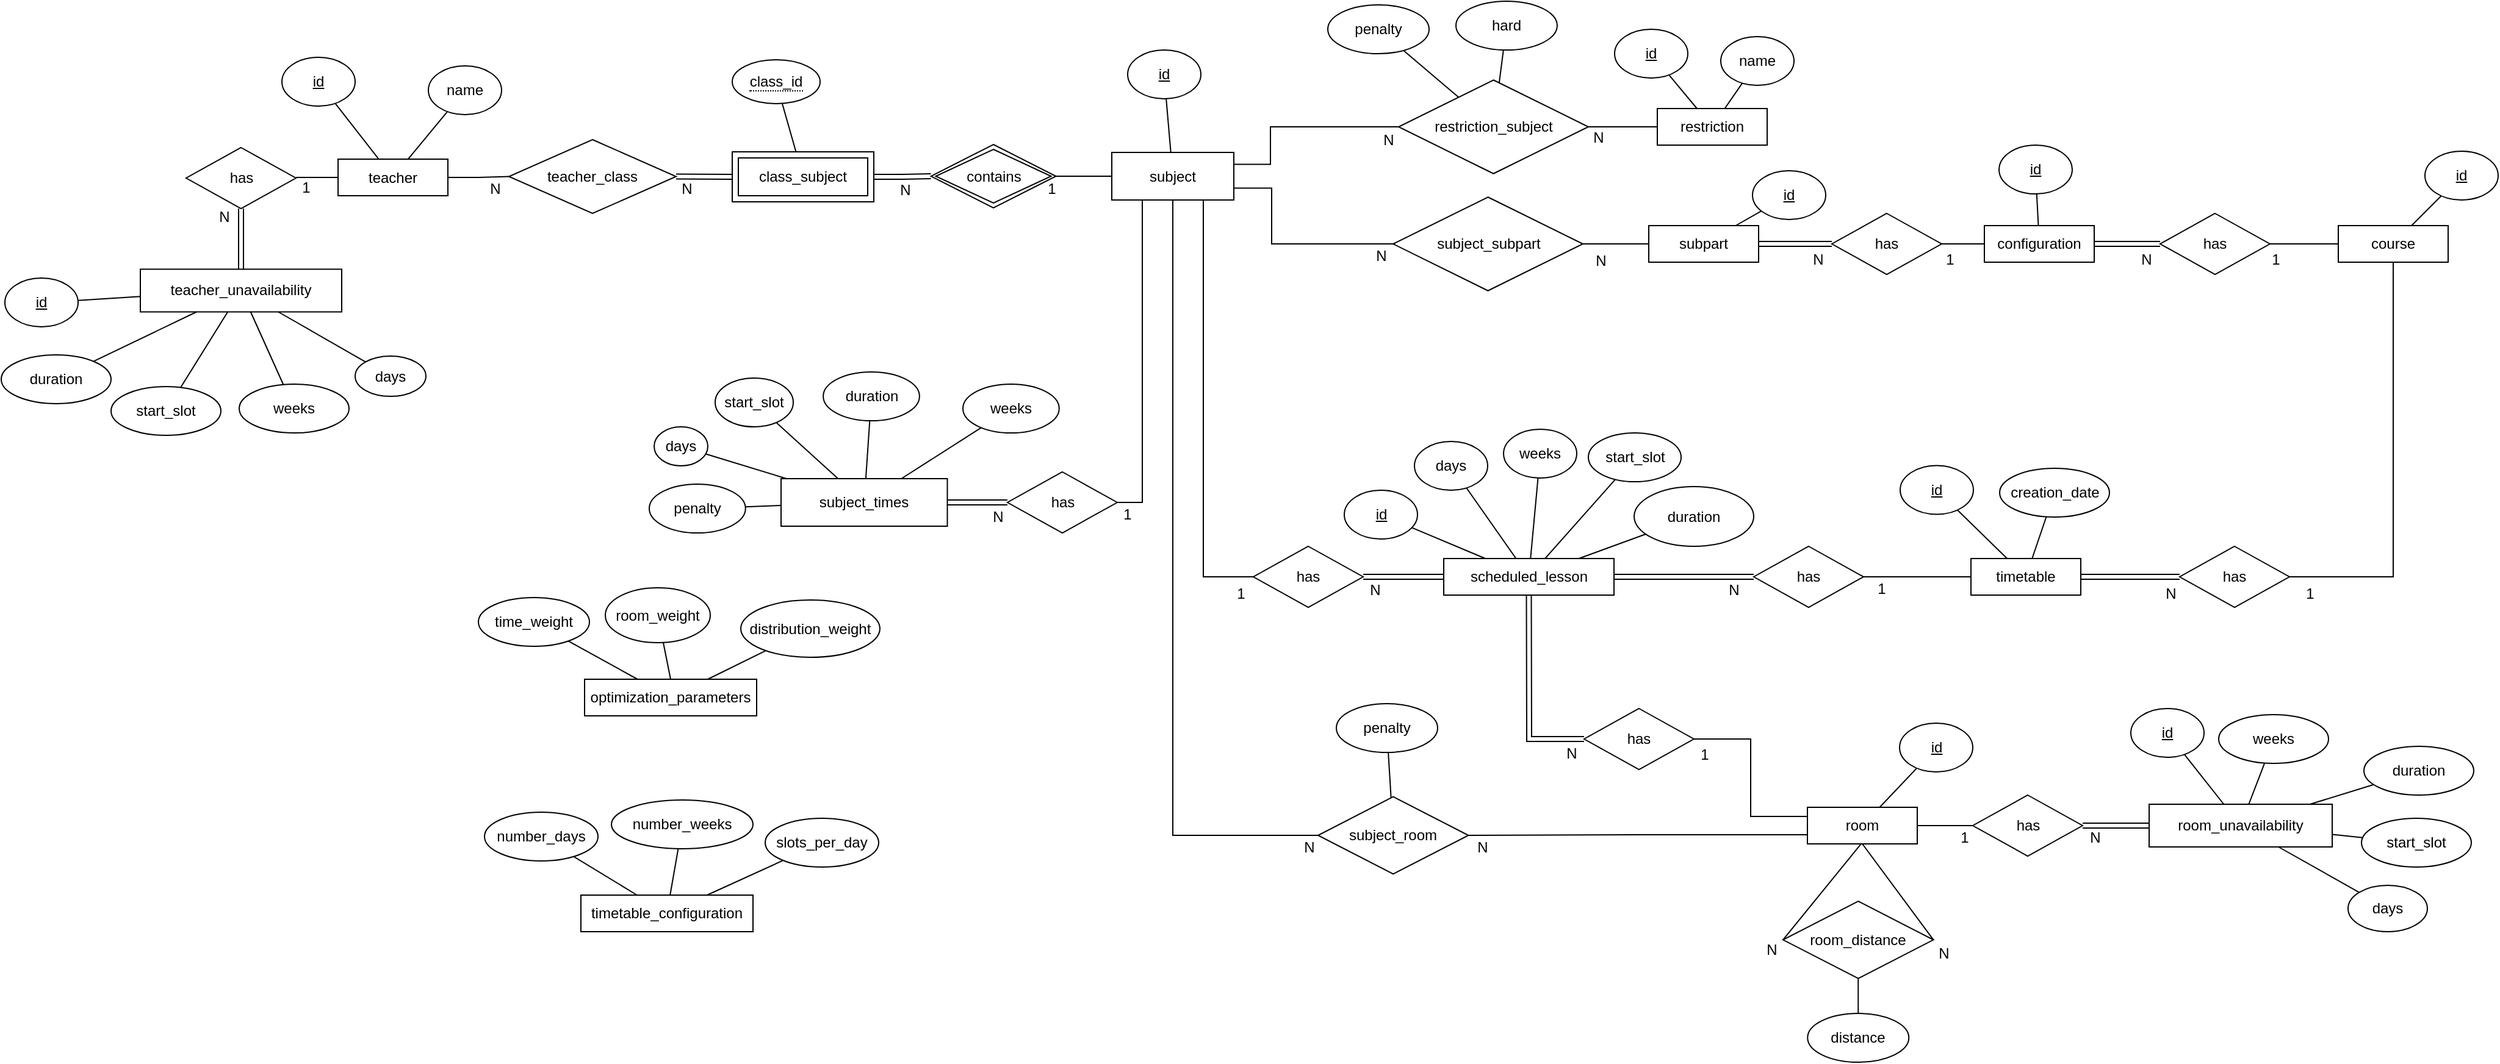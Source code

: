 <mxfile version="26.0.16">
  <diagram name="Page-1" id="pkXf-up6cnqvc38uH5pA">
    <mxGraphModel dx="1707" dy="532" grid="0" gridSize="10" guides="1" tooltips="1" connect="1" arrows="1" fold="1" page="1" pageScale="1" pageWidth="827" pageHeight="1169" math="0" shadow="0">
      <root>
        <mxCell id="0" />
        <mxCell id="1" parent="0" />
        <mxCell id="RfgUkLckM-XOD2t2Phgp-1" value="teacher" style="rounded=0;whiteSpace=wrap;html=1;" parent="1" vertex="1">
          <mxGeometry x="-514" y="141.5" width="90" height="30" as="geometry" />
        </mxCell>
        <mxCell id="RfgUkLckM-XOD2t2Phgp-3" value="timetable" style="rounded=0;whiteSpace=wrap;html=1;" parent="1" vertex="1">
          <mxGeometry x="824" y="469" width="90" height="30" as="geometry" />
        </mxCell>
        <mxCell id="RfgUkLckM-XOD2t2Phgp-4" value="name" style="ellipse;whiteSpace=wrap;html=1;" parent="1" vertex="1">
          <mxGeometry x="-440" y="65" width="60" height="40" as="geometry" />
        </mxCell>
        <mxCell id="RfgUkLckM-XOD2t2Phgp-5" value="&lt;u&gt;id&lt;/u&gt;" style="ellipse;whiteSpace=wrap;html=1;" parent="1" vertex="1">
          <mxGeometry x="-560" y="58" width="60" height="40" as="geometry" />
        </mxCell>
        <mxCell id="RfgUkLckM-XOD2t2Phgp-8" value="" style="endArrow=none;html=1;rounded=0;" parent="1" source="RfgUkLckM-XOD2t2Phgp-5" target="RfgUkLckM-XOD2t2Phgp-1" edge="1">
          <mxGeometry width="50" height="50" relative="1" as="geometry">
            <mxPoint x="-543" y="158" as="sourcePoint" />
            <mxPoint x="-493" y="158" as="targetPoint" />
          </mxGeometry>
        </mxCell>
        <mxCell id="RfgUkLckM-XOD2t2Phgp-9" value="" style="endArrow=none;html=1;rounded=0;" parent="1" source="RfgUkLckM-XOD2t2Phgp-4" target="RfgUkLckM-XOD2t2Phgp-1" edge="1">
          <mxGeometry width="50" height="50" relative="1" as="geometry">
            <mxPoint x="-424.118" y="100.647" as="sourcePoint" />
            <mxPoint x="-459" y="143" as="targetPoint" />
          </mxGeometry>
        </mxCell>
        <mxCell id="RfgUkLckM-XOD2t2Phgp-14" value="&lt;u&gt;id&lt;/u&gt;" style="ellipse;whiteSpace=wrap;html=1;" parent="1" vertex="1">
          <mxGeometry x="766" y="392.75" width="60" height="40" as="geometry" />
        </mxCell>
        <mxCell id="RfgUkLckM-XOD2t2Phgp-19" value="" style="endArrow=none;html=1;rounded=0;" parent="1" source="RfgUkLckM-XOD2t2Phgp-14" target="RfgUkLckM-XOD2t2Phgp-3" edge="1">
          <mxGeometry width="50" height="50" relative="1" as="geometry">
            <mxPoint x="264" y="834" as="sourcePoint" />
            <mxPoint x="266" y="864" as="targetPoint" />
          </mxGeometry>
        </mxCell>
        <mxCell id="bcXNtD89giMIb3jXFdts-1" value="course" style="rounded=0;whiteSpace=wrap;html=1;" parent="1" vertex="1">
          <mxGeometry x="1125" y="196" width="90" height="30" as="geometry" />
        </mxCell>
        <mxCell id="bcXNtD89giMIb3jXFdts-14" value="&lt;u&gt;id&lt;/u&gt;" style="ellipse;whiteSpace=wrap;html=1;" parent="1" vertex="1">
          <mxGeometry x="1196" y="135" width="60" height="40" as="geometry" />
        </mxCell>
        <mxCell id="bcXNtD89giMIb3jXFdts-15" value="" style="endArrow=none;html=1;rounded=0;" parent="1" source="bcXNtD89giMIb3jXFdts-14" target="bcXNtD89giMIb3jXFdts-1" edge="1">
          <mxGeometry width="50" height="50" relative="1" as="geometry">
            <mxPoint x="471" y="284" as="sourcePoint" />
            <mxPoint x="436" y="340" as="targetPoint" />
          </mxGeometry>
        </mxCell>
        <mxCell id="jiQwkbqRdQQgW2EyC9Wi-4" style="edgeStyle=orthogonalEdgeStyle;rounded=0;orthogonalLoop=1;jettySize=auto;html=1;entryX=0;entryY=0.5;entryDx=0;entryDy=0;endArrow=none;startFill=0;exitX=1;exitY=0.5;exitDx=0;exitDy=0;" parent="1" source="loU6qst1gXyBOw2LhkFR-8" target="bcXNtD89giMIb3jXFdts-1" edge="1">
          <mxGeometry relative="1" as="geometry">
            <mxPoint x="690" y="211" as="sourcePoint" />
          </mxGeometry>
        </mxCell>
        <mxCell id="jiQwkbqRdQQgW2EyC9Wi-6" style="edgeStyle=orthogonalEdgeStyle;rounded=0;orthogonalLoop=1;jettySize=auto;html=1;endArrow=none;startFill=0;exitX=0;exitY=0.5;exitDx=0;exitDy=0;entryX=1;entryY=0.5;entryDx=0;entryDy=0;" parent="1" source="jiQwkbqRdQQgW2EyC9Wi-5" target="34NMFO7QnpSHcD-VDxKC-7" edge="1">
          <mxGeometry relative="1" as="geometry">
            <mxPoint x="274" y="330" as="sourcePoint" />
            <mxPoint x="91" y="211" as="targetPoint" />
          </mxGeometry>
        </mxCell>
        <mxCell id="jiQwkbqRdQQgW2EyC9Wi-5" value="subject" style="rounded=0;whiteSpace=wrap;html=1;" parent="1" vertex="1">
          <mxGeometry x="120" y="136" width="100" height="39" as="geometry" />
        </mxCell>
        <mxCell id="jiQwkbqRdQQgW2EyC9Wi-8" value="&lt;u&gt;id&lt;/u&gt;" style="ellipse;whiteSpace=wrap;html=1;" parent="1" vertex="1">
          <mxGeometry x="133" y="52" width="60" height="40" as="geometry" />
        </mxCell>
        <mxCell id="jiQwkbqRdQQgW2EyC9Wi-10" value="" style="endArrow=none;html=1;rounded=0;" parent="1" source="jiQwkbqRdQQgW2EyC9Wi-8" target="jiQwkbqRdQQgW2EyC9Wi-5" edge="1">
          <mxGeometry width="50" height="50" relative="1" as="geometry">
            <mxPoint x="93" y="118" as="sourcePoint" />
            <mxPoint x="143" y="145" as="targetPoint" />
          </mxGeometry>
        </mxCell>
        <mxCell id="jiQwkbqRdQQgW2EyC9Wi-11" value="N" style="text;html=1;align=center;verticalAlign=middle;whiteSpace=wrap;rounded=0;" parent="1" vertex="1">
          <mxGeometry x="320.5" y="206" width="40" height="30" as="geometry" />
        </mxCell>
        <mxCell id="jiQwkbqRdQQgW2EyC9Wi-12" value="N" style="text;html=1;align=center;verticalAlign=middle;whiteSpace=wrap;rounded=0;" parent="1" vertex="1">
          <mxGeometry x="-64" y="152" width="30" height="30" as="geometry" />
        </mxCell>
        <mxCell id="jiQwkbqRdQQgW2EyC9Wi-13" value="1" style="text;html=1;align=center;verticalAlign=middle;whiteSpace=wrap;rounded=0;" parent="1" vertex="1">
          <mxGeometry x="56" y="151" width="30" height="30" as="geometry" />
        </mxCell>
        <mxCell id="CwpDE3YvrMXc87gRrV8c-2" value="restriction" style="rounded=0;whiteSpace=wrap;html=1;" parent="1" vertex="1">
          <mxGeometry x="567" y="100" width="90" height="30" as="geometry" />
        </mxCell>
        <mxCell id="CwpDE3YvrMXc87gRrV8c-5" value="" style="endArrow=none;html=1;rounded=0;exitX=0;exitY=0.5;exitDx=0;exitDy=0;entryX=1;entryY=0.25;entryDx=0;entryDy=0;edgeStyle=orthogonalEdgeStyle;" parent="1" source="S6V5yhRo8JijAU2IWsGi-1" target="jiQwkbqRdQQgW2EyC9Wi-5" edge="1">
          <mxGeometry width="50" height="50" relative="1" as="geometry">
            <mxPoint x="365.5" y="115" as="sourcePoint" />
            <mxPoint x="440" y="440" as="targetPoint" />
            <Array as="points">
              <mxPoint x="250" y="115" />
              <mxPoint x="250" y="146" />
            </Array>
          </mxGeometry>
        </mxCell>
        <mxCell id="CwpDE3YvrMXc87gRrV8c-6" value="" style="endArrow=none;html=1;rounded=0;entryX=0;entryY=0.5;entryDx=0;entryDy=0;edgeStyle=orthogonalEdgeStyle;exitX=1;exitY=0.5;exitDx=0;exitDy=0;" parent="1" source="S6V5yhRo8JijAU2IWsGi-1" target="CwpDE3YvrMXc87gRrV8c-2" edge="1">
          <mxGeometry width="50" height="50" relative="1" as="geometry">
            <mxPoint x="495.5" y="115" as="sourcePoint" />
            <mxPoint x="260" y="100" as="targetPoint" />
          </mxGeometry>
        </mxCell>
        <mxCell id="CwpDE3YvrMXc87gRrV8c-9" value="&lt;u&gt;id&lt;/u&gt;" style="ellipse;whiteSpace=wrap;html=1;" parent="1" vertex="1">
          <mxGeometry x="532" y="35" width="60" height="40" as="geometry" />
        </mxCell>
        <mxCell id="CwpDE3YvrMXc87gRrV8c-10" value="" style="endArrow=none;html=1;rounded=0;" parent="1" source="CwpDE3YvrMXc87gRrV8c-9" target="CwpDE3YvrMXc87gRrV8c-2" edge="1">
          <mxGeometry width="50" height="50" relative="1" as="geometry">
            <mxPoint x="299" y="51" as="sourcePoint" />
            <mxPoint x="349" y="1" as="targetPoint" />
          </mxGeometry>
        </mxCell>
        <mxCell id="CwpDE3YvrMXc87gRrV8c-11" value="name" style="ellipse;whiteSpace=wrap;html=1;" parent="1" vertex="1">
          <mxGeometry x="619" y="41" width="60" height="40" as="geometry" />
        </mxCell>
        <mxCell id="CwpDE3YvrMXc87gRrV8c-12" value="" style="endArrow=none;html=1;rounded=0;" parent="1" source="CwpDE3YvrMXc87gRrV8c-11" target="CwpDE3YvrMXc87gRrV8c-2" edge="1">
          <mxGeometry width="50" height="50" relative="1" as="geometry">
            <mxPoint x="-17" y="-57" as="sourcePoint" />
            <mxPoint x="65" y="-14" as="targetPoint" />
          </mxGeometry>
        </mxCell>
        <mxCell id="xcnXYv3SaFBbOcyUdqIz-3" value="N" style="text;html=1;align=center;verticalAlign=middle;whiteSpace=wrap;rounded=0;" parent="1" vertex="1">
          <mxGeometry x="331.5" y="110.5" width="30" height="30" as="geometry" />
        </mxCell>
        <mxCell id="xcnXYv3SaFBbOcyUdqIz-4" value="N" style="text;html=1;align=center;verticalAlign=middle;whiteSpace=wrap;rounded=0;" parent="1" vertex="1">
          <mxGeometry x="504" y="109" width="30" height="30" as="geometry" />
        </mxCell>
        <mxCell id="xcnXYv3SaFBbOcyUdqIz-6" value="room" style="rounded=0;whiteSpace=wrap;html=1;" parent="1" vertex="1">
          <mxGeometry x="690" y="673" width="90" height="30" as="geometry" />
        </mxCell>
        <mxCell id="xcnXYv3SaFBbOcyUdqIz-7" value="&lt;u&gt;id&lt;/u&gt;" style="ellipse;whiteSpace=wrap;html=1;" parent="1" vertex="1">
          <mxGeometry x="765.5" y="604" width="60" height="40" as="geometry" />
        </mxCell>
        <mxCell id="xcnXYv3SaFBbOcyUdqIz-8" value="" style="endArrow=none;html=1;rounded=0;" parent="1" source="xcnXYv3SaFBbOcyUdqIz-7" target="xcnXYv3SaFBbOcyUdqIz-6" edge="1">
          <mxGeometry width="50" height="50" relative="1" as="geometry">
            <mxPoint x="590" y="693" as="sourcePoint" />
            <mxPoint x="650" y="721" as="targetPoint" />
          </mxGeometry>
        </mxCell>
        <mxCell id="xcnXYv3SaFBbOcyUdqIz-10" value="" style="endArrow=none;html=1;rounded=0;exitX=0.5;exitY=1;exitDx=0;exitDy=0;entryX=0;entryY=0.5;entryDx=0;entryDy=0;" parent="1" target="S6V5yhRo8JijAU2IWsGi-6" edge="1">
          <mxGeometry width="50" height="50" relative="1" as="geometry">
            <mxPoint x="734" y="703" as="sourcePoint" />
            <mxPoint x="662" y="797" as="targetPoint" />
          </mxGeometry>
        </mxCell>
        <mxCell id="xcnXYv3SaFBbOcyUdqIz-14" value="room_unavailability " style="rounded=0;whiteSpace=wrap;html=1;" parent="1" vertex="1">
          <mxGeometry x="970" y="670.5" width="150" height="35" as="geometry" />
        </mxCell>
        <mxCell id="xcnXYv3SaFBbOcyUdqIz-16" value="" style="endArrow=none;html=1;rounded=0;entryX=1;entryY=0.5;entryDx=0;entryDy=0;edgeStyle=orthogonalEdgeStyle;exitX=0;exitY=0.5;exitDx=0;exitDy=0;" parent="1" source="xcnXYv3SaFBbOcyUdqIz-45" target="xcnXYv3SaFBbOcyUdqIz-6" edge="1">
          <mxGeometry width="50" height="50" relative="1" as="geometry">
            <mxPoint x="500" y="693" as="sourcePoint" />
            <mxPoint x="300" y="663.5" as="targetPoint" />
          </mxGeometry>
        </mxCell>
        <mxCell id="xcnXYv3SaFBbOcyUdqIz-18" value="N" style="text;html=1;align=center;verticalAlign=middle;whiteSpace=wrap;rounded=0;" parent="1" vertex="1">
          <mxGeometry x="910.5" y="683" width="30" height="30" as="geometry" />
        </mxCell>
        <mxCell id="xcnXYv3SaFBbOcyUdqIz-19" value="1" style="text;html=1;align=center;verticalAlign=middle;whiteSpace=wrap;rounded=0;" parent="1" vertex="1">
          <mxGeometry x="804" y="683" width="30" height="30" as="geometry" />
        </mxCell>
        <mxCell id="xcnXYv3SaFBbOcyUdqIz-20" value="start_slot" style="ellipse;whiteSpace=wrap;html=1;" parent="1" vertex="1">
          <mxGeometry x="1144" y="682" width="90" height="40" as="geometry" />
        </mxCell>
        <mxCell id="xcnXYv3SaFBbOcyUdqIz-21" value="duration" style="ellipse;whiteSpace=wrap;html=1;" parent="1" vertex="1">
          <mxGeometry x="1146" y="623" width="90" height="40" as="geometry" />
        </mxCell>
        <mxCell id="xcnXYv3SaFBbOcyUdqIz-22" value="weeks" style="ellipse;whiteSpace=wrap;html=1;" parent="1" vertex="1">
          <mxGeometry x="1027" y="597" width="90" height="40" as="geometry" />
        </mxCell>
        <mxCell id="xcnXYv3SaFBbOcyUdqIz-23" value="" style="endArrow=none;html=1;rounded=0;" parent="1" source="xcnXYv3SaFBbOcyUdqIz-22" target="xcnXYv3SaFBbOcyUdqIz-14" edge="1">
          <mxGeometry width="50" height="50" relative="1" as="geometry">
            <mxPoint x="910" y="483" as="sourcePoint" />
            <mxPoint x="887" y="514" as="targetPoint" />
          </mxGeometry>
        </mxCell>
        <mxCell id="xcnXYv3SaFBbOcyUdqIz-24" value="" style="endArrow=none;html=1;rounded=0;" parent="1" source="xcnXYv3SaFBbOcyUdqIz-21" target="xcnXYv3SaFBbOcyUdqIz-14" edge="1">
          <mxGeometry width="50" height="50" relative="1" as="geometry">
            <mxPoint x="1050" y="583" as="sourcePoint" />
            <mxPoint x="1052" y="678" as="targetPoint" />
          </mxGeometry>
        </mxCell>
        <mxCell id="xcnXYv3SaFBbOcyUdqIz-25" value="" style="endArrow=none;html=1;rounded=0;" parent="1" source="xcnXYv3SaFBbOcyUdqIz-20" target="xcnXYv3SaFBbOcyUdqIz-14" edge="1">
          <mxGeometry width="50" height="50" relative="1" as="geometry">
            <mxPoint x="1004" y="632" as="sourcePoint" />
            <mxPoint x="907" y="703" as="targetPoint" />
          </mxGeometry>
        </mxCell>
        <mxCell id="xcnXYv3SaFBbOcyUdqIz-26" value="N" style="text;html=1;align=center;verticalAlign=middle;whiteSpace=wrap;rounded=0;" parent="1" vertex="1">
          <mxGeometry x="646" y="775" width="30" height="30" as="geometry" />
        </mxCell>
        <mxCell id="xcnXYv3SaFBbOcyUdqIz-27" value="N" style="text;html=1;align=center;verticalAlign=middle;whiteSpace=wrap;rounded=0;" parent="1" vertex="1">
          <mxGeometry x="787" y="778" width="30" height="30" as="geometry" />
        </mxCell>
        <mxCell id="xcnXYv3SaFBbOcyUdqIz-33" style="edgeStyle=orthogonalEdgeStyle;rounded=0;orthogonalLoop=1;jettySize=auto;html=1;endArrow=none;startFill=0;exitX=1;exitY=0.75;exitDx=0;exitDy=0;entryX=0;entryY=0.5;entryDx=0;entryDy=0;" parent="1" source="jiQwkbqRdQQgW2EyC9Wi-5" target="34NMFO7QnpSHcD-VDxKC-1" edge="1">
          <mxGeometry relative="1" as="geometry">
            <mxPoint x="220" y="231" as="sourcePoint" />
            <mxPoint x="334" y="186" as="targetPoint" />
            <Array as="points">
              <mxPoint x="251" y="165" />
              <mxPoint x="251" y="211" />
            </Array>
          </mxGeometry>
        </mxCell>
        <mxCell id="xcnXYv3SaFBbOcyUdqIz-34" value="N" style="text;html=1;align=center;verticalAlign=middle;whiteSpace=wrap;rounded=0;" parent="1" vertex="1">
          <mxGeometry x="501" y="210" width="40" height="30" as="geometry" />
        </mxCell>
        <mxCell id="xcnXYv3SaFBbOcyUdqIz-41" value="creation_date" style="ellipse;whiteSpace=wrap;html=1;" parent="1" vertex="1">
          <mxGeometry x="847.5" y="395" width="90" height="40" as="geometry" />
        </mxCell>
        <mxCell id="xcnXYv3SaFBbOcyUdqIz-42" value="" style="endArrow=none;html=1;rounded=0;" parent="1" source="RfgUkLckM-XOD2t2Phgp-3" target="xcnXYv3SaFBbOcyUdqIz-41" edge="1">
          <mxGeometry width="50" height="50" relative="1" as="geometry">
            <mxPoint x="244" y="884" as="sourcePoint" />
            <mxPoint x="177" y="927" as="targetPoint" />
          </mxGeometry>
        </mxCell>
        <mxCell id="xcnXYv3SaFBbOcyUdqIz-43" value="&lt;u&gt;id&lt;/u&gt;" style="ellipse;whiteSpace=wrap;html=1;" parent="1" vertex="1">
          <mxGeometry x="955" y="592" width="60" height="40" as="geometry" />
        </mxCell>
        <mxCell id="xcnXYv3SaFBbOcyUdqIz-44" value="" style="endArrow=none;html=1;rounded=0;" parent="1" source="xcnXYv3SaFBbOcyUdqIz-43" target="xcnXYv3SaFBbOcyUdqIz-14" edge="1">
          <mxGeometry width="50" height="50" relative="1" as="geometry">
            <mxPoint x="1376" y="543" as="sourcePoint" />
            <mxPoint x="1373" y="573" as="targetPoint" />
          </mxGeometry>
        </mxCell>
        <mxCell id="xcnXYv3SaFBbOcyUdqIz-45" value="has" style="shape=rhombus;perimeter=rhombusPerimeter;whiteSpace=wrap;html=1;align=center;" parent="1" vertex="1">
          <mxGeometry x="825.5" y="663" width="90" height="50" as="geometry" />
        </mxCell>
        <mxCell id="xcnXYv3SaFBbOcyUdqIz-49" value="scheduled_lesson" style="rounded=0;whiteSpace=wrap;html=1;" parent="1" vertex="1">
          <mxGeometry x="392" y="469" width="139.5" height="30" as="geometry" />
        </mxCell>
        <mxCell id="xcnXYv3SaFBbOcyUdqIz-50" value="has" style="shape=rhombus;perimeter=rhombusPerimeter;whiteSpace=wrap;html=1;align=center;" parent="1" vertex="1">
          <mxGeometry x="646" y="459" width="90" height="50" as="geometry" />
        </mxCell>
        <mxCell id="xcnXYv3SaFBbOcyUdqIz-53" value="N" style="text;html=1;align=center;verticalAlign=middle;whiteSpace=wrap;rounded=0;" parent="1" vertex="1">
          <mxGeometry x="615" y="480" width="30" height="30" as="geometry" />
        </mxCell>
        <mxCell id="xcnXYv3SaFBbOcyUdqIz-54" value="1" style="text;html=1;align=center;verticalAlign=middle;whiteSpace=wrap;rounded=0;" parent="1" vertex="1">
          <mxGeometry x="736" y="479" width="30" height="30" as="geometry" />
        </mxCell>
        <mxCell id="xcnXYv3SaFBbOcyUdqIz-55" value="teacher_unavailability " style="rounded=0;whiteSpace=wrap;html=1;" parent="1" vertex="1">
          <mxGeometry x="-676" y="231.75" width="165" height="35" as="geometry" />
        </mxCell>
        <mxCell id="xcnXYv3SaFBbOcyUdqIz-56" value="start_slot" style="ellipse;whiteSpace=wrap;html=1;" parent="1" vertex="1">
          <mxGeometry x="-700" y="328" width="90" height="40" as="geometry" />
        </mxCell>
        <mxCell id="xcnXYv3SaFBbOcyUdqIz-57" value="duration" style="ellipse;whiteSpace=wrap;html=1;" parent="1" vertex="1">
          <mxGeometry x="-790" y="302" width="90" height="40" as="geometry" />
        </mxCell>
        <mxCell id="xcnXYv3SaFBbOcyUdqIz-58" value="weeks" style="ellipse;whiteSpace=wrap;html=1;" parent="1" vertex="1">
          <mxGeometry x="-595" y="326" width="90" height="40" as="geometry" />
        </mxCell>
        <mxCell id="xcnXYv3SaFBbOcyUdqIz-59" value="" style="endArrow=none;html=1;rounded=0;" parent="1" source="xcnXYv3SaFBbOcyUdqIz-58" target="xcnXYv3SaFBbOcyUdqIz-55" edge="1">
          <mxGeometry width="50" height="50" relative="1" as="geometry">
            <mxPoint x="-727.5" y="46.75" as="sourcePoint" />
            <mxPoint x="-750.5" y="77.75" as="targetPoint" />
          </mxGeometry>
        </mxCell>
        <mxCell id="xcnXYv3SaFBbOcyUdqIz-60" value="" style="endArrow=none;html=1;rounded=0;" parent="1" source="xcnXYv3SaFBbOcyUdqIz-57" target="xcnXYv3SaFBbOcyUdqIz-55" edge="1">
          <mxGeometry width="50" height="50" relative="1" as="geometry">
            <mxPoint x="-587.5" y="146.75" as="sourcePoint" />
            <mxPoint x="-585.5" y="241.75" as="targetPoint" />
          </mxGeometry>
        </mxCell>
        <mxCell id="xcnXYv3SaFBbOcyUdqIz-61" value="" style="endArrow=none;html=1;rounded=0;" parent="1" source="xcnXYv3SaFBbOcyUdqIz-56" target="xcnXYv3SaFBbOcyUdqIz-55" edge="1">
          <mxGeometry width="50" height="50" relative="1" as="geometry">
            <mxPoint x="-618.405" y="321.216" as="sourcePoint" />
            <mxPoint x="-730.5" y="266.75" as="targetPoint" />
          </mxGeometry>
        </mxCell>
        <mxCell id="xcnXYv3SaFBbOcyUdqIz-62" value="&lt;u&gt;id&lt;/u&gt;" style="ellipse;whiteSpace=wrap;html=1;" parent="1" vertex="1">
          <mxGeometry x="-787" y="239" width="60" height="40" as="geometry" />
        </mxCell>
        <mxCell id="xcnXYv3SaFBbOcyUdqIz-63" value="" style="endArrow=none;html=1;rounded=0;" parent="1" source="xcnXYv3SaFBbOcyUdqIz-62" target="xcnXYv3SaFBbOcyUdqIz-55" edge="1">
          <mxGeometry width="50" height="50" relative="1" as="geometry">
            <mxPoint x="-261.5" y="106.75" as="sourcePoint" />
            <mxPoint x="-264.5" y="136.75" as="targetPoint" />
          </mxGeometry>
        </mxCell>
        <mxCell id="xcnXYv3SaFBbOcyUdqIz-64" value="has" style="shape=rhombus;perimeter=rhombusPerimeter;whiteSpace=wrap;html=1;align=center;" parent="1" vertex="1">
          <mxGeometry x="-638.5" y="132" width="90" height="50" as="geometry" />
        </mxCell>
        <mxCell id="xcnXYv3SaFBbOcyUdqIz-65" style="edgeStyle=orthogonalEdgeStyle;rounded=0;orthogonalLoop=1;jettySize=auto;html=1;endArrow=none;startFill=0;exitX=0;exitY=0.5;exitDx=0;exitDy=0;entryX=1;entryY=0.5;entryDx=0;entryDy=0;" parent="1" source="RfgUkLckM-XOD2t2Phgp-1" target="xcnXYv3SaFBbOcyUdqIz-64" edge="1">
          <mxGeometry relative="1" as="geometry">
            <mxPoint x="-276" y="383" as="sourcePoint" />
            <mxPoint x="-242" y="458" as="targetPoint" />
          </mxGeometry>
        </mxCell>
        <mxCell id="xcnXYv3SaFBbOcyUdqIz-67" value="1" style="text;html=1;align=center;verticalAlign=middle;whiteSpace=wrap;rounded=0;" parent="1" vertex="1">
          <mxGeometry x="-555" y="150" width="30" height="30" as="geometry" />
        </mxCell>
        <mxCell id="xcnXYv3SaFBbOcyUdqIz-68" value="N" style="text;html=1;align=center;verticalAlign=middle;whiteSpace=wrap;rounded=0;" parent="1" vertex="1">
          <mxGeometry x="-622.5" y="174" width="30" height="30" as="geometry" />
        </mxCell>
        <mxCell id="xcnXYv3SaFBbOcyUdqIz-69" value="has" style="shape=rhombus;perimeter=rhombusPerimeter;whiteSpace=wrap;html=1;align=center;" parent="1" vertex="1">
          <mxGeometry x="995" y="459" width="90" height="50" as="geometry" />
        </mxCell>
        <mxCell id="xcnXYv3SaFBbOcyUdqIz-71" value="" style="endArrow=none;html=1;rounded=0;edgeStyle=orthogonalEdgeStyle;exitX=0.5;exitY=1;exitDx=0;exitDy=0;entryX=1;entryY=0.5;entryDx=0;entryDy=0;" parent="1" source="bcXNtD89giMIb3jXFdts-1" target="xcnXYv3SaFBbOcyUdqIz-69" edge="1">
          <mxGeometry width="50" height="50" relative="1" as="geometry">
            <mxPoint x="720" y="650" as="sourcePoint" />
            <mxPoint x="949" y="569" as="targetPoint" />
          </mxGeometry>
        </mxCell>
        <mxCell id="xcnXYv3SaFBbOcyUdqIz-72" value="1" style="text;html=1;align=center;verticalAlign=middle;whiteSpace=wrap;rounded=0;" parent="1" vertex="1">
          <mxGeometry x="1087" y="482.5" width="30" height="30" as="geometry" />
        </mxCell>
        <mxCell id="xcnXYv3SaFBbOcyUdqIz-73" value="N" style="text;html=1;align=center;verticalAlign=middle;whiteSpace=wrap;rounded=0;" parent="1" vertex="1">
          <mxGeometry x="973" y="483" width="30" height="30" as="geometry" />
        </mxCell>
        <mxCell id="loU6qst1gXyBOw2LhkFR-2" value="configuration" style="rounded=0;whiteSpace=wrap;html=1;" parent="1" vertex="1">
          <mxGeometry x="835" y="196" width="90" height="30" as="geometry" />
        </mxCell>
        <mxCell id="loU6qst1gXyBOw2LhkFR-3" value="subpart" style="rounded=0;whiteSpace=wrap;html=1;" parent="1" vertex="1">
          <mxGeometry x="560" y="196" width="90" height="30" as="geometry" />
        </mxCell>
        <mxCell id="loU6qst1gXyBOw2LhkFR-4" value="has" style="shape=rhombus;perimeter=rhombusPerimeter;whiteSpace=wrap;html=1;align=center;" parent="1" vertex="1">
          <mxGeometry x="710" y="186" width="90" height="50" as="geometry" />
        </mxCell>
        <mxCell id="loU6qst1gXyBOw2LhkFR-6" style="edgeStyle=orthogonalEdgeStyle;rounded=0;orthogonalLoop=1;jettySize=auto;html=1;endArrow=none;startFill=0;entryX=0;entryY=0.5;entryDx=0;entryDy=0;exitX=1;exitY=0.5;exitDx=0;exitDy=0;" parent="1" source="loU6qst1gXyBOw2LhkFR-4" target="loU6qst1gXyBOw2LhkFR-2" edge="1">
          <mxGeometry relative="1" as="geometry">
            <mxPoint x="783" y="455" as="sourcePoint" />
            <mxPoint x="694" y="506" as="targetPoint" />
          </mxGeometry>
        </mxCell>
        <mxCell id="loU6qst1gXyBOw2LhkFR-8" value="has" style="shape=rhombus;perimeter=rhombusPerimeter;whiteSpace=wrap;html=1;align=center;" parent="1" vertex="1">
          <mxGeometry x="979" y="186" width="90" height="50" as="geometry" />
        </mxCell>
        <mxCell id="loU6qst1gXyBOw2LhkFR-9" style="edgeStyle=orthogonalEdgeStyle;rounded=0;orthogonalLoop=1;jettySize=auto;html=1;endArrow=none;startFill=0;entryX=0;entryY=0.5;entryDx=0;entryDy=0;exitX=1;exitY=0.5;exitDx=0;exitDy=0;" parent="1" source="34NMFO7QnpSHcD-VDxKC-1" target="loU6qst1gXyBOw2LhkFR-3" edge="1">
          <mxGeometry relative="1" as="geometry">
            <mxPoint x="506" y="211" as="sourcePoint" />
            <mxPoint x="695" y="221" as="targetPoint" />
          </mxGeometry>
        </mxCell>
        <mxCell id="loU6qst1gXyBOw2LhkFR-10" value="N" style="text;html=1;align=center;verticalAlign=middle;whiteSpace=wrap;rounded=0;" parent="1" vertex="1">
          <mxGeometry x="679" y="209" width="40" height="30" as="geometry" />
        </mxCell>
        <mxCell id="loU6qst1gXyBOw2LhkFR-11" value="1" style="text;html=1;align=center;verticalAlign=middle;whiteSpace=wrap;rounded=0;" parent="1" vertex="1">
          <mxGeometry x="787" y="209" width="40" height="30" as="geometry" />
        </mxCell>
        <mxCell id="loU6qst1gXyBOw2LhkFR-12" value="N" style="text;html=1;align=center;verticalAlign=middle;whiteSpace=wrap;rounded=0;" parent="1" vertex="1">
          <mxGeometry x="948" y="209" width="40" height="30" as="geometry" />
        </mxCell>
        <mxCell id="loU6qst1gXyBOw2LhkFR-13" value="1" style="text;html=1;align=center;verticalAlign=middle;whiteSpace=wrap;rounded=0;" parent="1" vertex="1">
          <mxGeometry x="1054" y="209" width="40" height="30" as="geometry" />
        </mxCell>
        <mxCell id="loU6qst1gXyBOw2LhkFR-14" value="optimization_parameters" style="rounded=0;whiteSpace=wrap;html=1;" parent="1" vertex="1">
          <mxGeometry x="-312" y="568" width="141" height="30" as="geometry" />
        </mxCell>
        <mxCell id="loU6qst1gXyBOw2LhkFR-15" value="time_weight" style="ellipse;whiteSpace=wrap;html=1;" parent="1" vertex="1">
          <mxGeometry x="-399" y="501" width="91" height="40" as="geometry" />
        </mxCell>
        <mxCell id="loU6qst1gXyBOw2LhkFR-16" value="" style="endArrow=none;html=1;rounded=0;" parent="1" source="loU6qst1gXyBOw2LhkFR-15" target="loU6qst1gXyBOw2LhkFR-14" edge="1">
          <mxGeometry width="50" height="50" relative="1" as="geometry">
            <mxPoint x="-364" y="200" as="sourcePoint" />
            <mxPoint x="-278" y="243" as="targetPoint" />
          </mxGeometry>
        </mxCell>
        <mxCell id="loU6qst1gXyBOw2LhkFR-17" value="room_weight" style="ellipse;whiteSpace=wrap;html=1;" parent="1" vertex="1">
          <mxGeometry x="-295" y="493" width="86" height="45" as="geometry" />
        </mxCell>
        <mxCell id="loU6qst1gXyBOw2LhkFR-19" value="distribution_weight" style="ellipse;whiteSpace=wrap;html=1;" parent="1" vertex="1">
          <mxGeometry x="-184" y="503" width="114" height="47" as="geometry" />
        </mxCell>
        <mxCell id="loU6qst1gXyBOw2LhkFR-20" value="" style="endArrow=none;html=1;rounded=0;entryX=0.5;entryY=0;entryDx=0;entryDy=0;" parent="1" source="loU6qst1gXyBOw2LhkFR-17" target="loU6qst1gXyBOw2LhkFR-14" edge="1">
          <mxGeometry width="50" height="50" relative="1" as="geometry">
            <mxPoint x="-306" y="545" as="sourcePoint" />
            <mxPoint x="-255" y="578" as="targetPoint" />
          </mxGeometry>
        </mxCell>
        <mxCell id="loU6qst1gXyBOw2LhkFR-21" value="" style="endArrow=none;html=1;rounded=0;" parent="1" source="loU6qst1gXyBOw2LhkFR-19" target="loU6qst1gXyBOw2LhkFR-14" edge="1">
          <mxGeometry width="50" height="50" relative="1" as="geometry">
            <mxPoint x="-230" y="548" as="sourcePoint" />
            <mxPoint x="-231" y="578" as="targetPoint" />
          </mxGeometry>
        </mxCell>
        <mxCell id="loU6qst1gXyBOw2LhkFR-22" value="&lt;u&gt;id&lt;/u&gt;" style="ellipse;whiteSpace=wrap;html=1;" parent="1" vertex="1">
          <mxGeometry x="310.5" y="413" width="60" height="40" as="geometry" />
        </mxCell>
        <mxCell id="loU6qst1gXyBOw2LhkFR-23" value="" style="endArrow=none;html=1;rounded=0;" parent="1" source="loU6qst1gXyBOw2LhkFR-22" target="xcnXYv3SaFBbOcyUdqIz-49" edge="1">
          <mxGeometry width="50" height="50" relative="1" as="geometry">
            <mxPoint x="-40" y="806" as="sourcePoint" />
            <mxPoint x="-42" y="836" as="targetPoint" />
          </mxGeometry>
        </mxCell>
        <mxCell id="loU6qst1gXyBOw2LhkFR-24" value="days" style="ellipse;whiteSpace=wrap;html=1;" parent="1" vertex="1">
          <mxGeometry x="368" y="373" width="60" height="40" as="geometry" />
        </mxCell>
        <mxCell id="loU6qst1gXyBOw2LhkFR-25" value="weeks" style="ellipse;whiteSpace=wrap;html=1;" parent="1" vertex="1">
          <mxGeometry x="441" y="363" width="60" height="40" as="geometry" />
        </mxCell>
        <mxCell id="loU6qst1gXyBOw2LhkFR-26" value="start_slot" style="ellipse;whiteSpace=wrap;html=1;" parent="1" vertex="1">
          <mxGeometry x="510.5" y="366" width="76" height="40" as="geometry" />
        </mxCell>
        <mxCell id="loU6qst1gXyBOw2LhkFR-27" value="timetable_configuration" style="rounded=0;whiteSpace=wrap;html=1;" parent="1" vertex="1">
          <mxGeometry x="-315" y="745" width="141" height="30" as="geometry" />
        </mxCell>
        <mxCell id="loU6qst1gXyBOw2LhkFR-28" value="slots_per_day" style="ellipse;whiteSpace=wrap;html=1;" parent="1" vertex="1">
          <mxGeometry x="-164" y="682" width="93" height="40" as="geometry" />
        </mxCell>
        <mxCell id="loU6qst1gXyBOw2LhkFR-30" value="" style="endArrow=none;html=1;rounded=0;" parent="1" source="loU6qst1gXyBOw2LhkFR-28" target="loU6qst1gXyBOw2LhkFR-27" edge="1">
          <mxGeometry width="50" height="50" relative="1" as="geometry">
            <mxPoint x="-303" y="575" as="sourcePoint" />
            <mxPoint x="-252" y="608" as="targetPoint" />
          </mxGeometry>
        </mxCell>
        <mxCell id="loU6qst1gXyBOw2LhkFR-31" value="" style="endArrow=none;html=1;rounded=0;" parent="1" source="loU6qst1gXyBOw2LhkFR-24" target="xcnXYv3SaFBbOcyUdqIz-49" edge="1">
          <mxGeometry width="50" height="50" relative="1" as="geometry">
            <mxPoint x="422" y="444" as="sourcePoint" />
            <mxPoint x="448" y="491" as="targetPoint" />
          </mxGeometry>
        </mxCell>
        <mxCell id="loU6qst1gXyBOw2LhkFR-32" value="" style="endArrow=none;html=1;rounded=0;" parent="1" source="loU6qst1gXyBOw2LhkFR-25" target="xcnXYv3SaFBbOcyUdqIz-49" edge="1">
          <mxGeometry width="50" height="50" relative="1" as="geometry">
            <mxPoint x="483" y="437" as="sourcePoint" />
            <mxPoint x="462" y="491" as="targetPoint" />
          </mxGeometry>
        </mxCell>
        <mxCell id="loU6qst1gXyBOw2LhkFR-33" value="" style="endArrow=none;html=1;rounded=0;" parent="1" source="loU6qst1gXyBOw2LhkFR-26" target="xcnXYv3SaFBbOcyUdqIz-49" edge="1">
          <mxGeometry width="50" height="50" relative="1" as="geometry">
            <mxPoint x="563" y="439" as="sourcePoint" />
            <mxPoint x="480" y="491" as="targetPoint" />
          </mxGeometry>
        </mxCell>
        <mxCell id="loU6qst1gXyBOw2LhkFR-34" value="number_days" style="ellipse;whiteSpace=wrap;html=1;" parent="1" vertex="1">
          <mxGeometry x="-394" y="677" width="93" height="40" as="geometry" />
        </mxCell>
        <mxCell id="loU6qst1gXyBOw2LhkFR-35" value="" style="endArrow=none;html=1;rounded=0;" parent="1" source="loU6qst1gXyBOw2LhkFR-34" target="loU6qst1gXyBOw2LhkFR-27" edge="1">
          <mxGeometry width="50" height="50" relative="1" as="geometry">
            <mxPoint x="-295" y="724" as="sourcePoint" />
            <mxPoint x="-254" y="755" as="targetPoint" />
          </mxGeometry>
        </mxCell>
        <mxCell id="loU6qst1gXyBOw2LhkFR-36" value="number_weeks" style="ellipse;whiteSpace=wrap;html=1;" parent="1" vertex="1">
          <mxGeometry x="-290" y="667" width="116" height="40" as="geometry" />
        </mxCell>
        <mxCell id="loU6qst1gXyBOw2LhkFR-37" value="" style="endArrow=none;html=1;rounded=0;" parent="1" source="loU6qst1gXyBOw2LhkFR-36" target="loU6qst1gXyBOw2LhkFR-27" edge="1">
          <mxGeometry width="50" height="50" relative="1" as="geometry">
            <mxPoint x="-216" y="710" as="sourcePoint" />
            <mxPoint x="-222" y="762" as="targetPoint" />
          </mxGeometry>
        </mxCell>
        <mxCell id="loU6qst1gXyBOw2LhkFR-40" value="subject_times" style="rounded=0;whiteSpace=wrap;html=1;" parent="1" vertex="1">
          <mxGeometry x="-151" y="403.5" width="136.25" height="39" as="geometry" />
        </mxCell>
        <mxCell id="loU6qst1gXyBOw2LhkFR-41" value="has" style="shape=rhombus;perimeter=rhombusPerimeter;whiteSpace=wrap;html=1;align=center;" parent="1" vertex="1">
          <mxGeometry x="34.5" y="398" width="90" height="50" as="geometry" />
        </mxCell>
        <mxCell id="loU6qst1gXyBOw2LhkFR-43" style="edgeStyle=orthogonalEdgeStyle;rounded=0;orthogonalLoop=1;jettySize=auto;html=1;endArrow=none;startFill=0;exitX=0.25;exitY=1;exitDx=0;exitDy=0;entryX=1;entryY=0.5;entryDx=0;entryDy=0;" parent="1" source="jiQwkbqRdQQgW2EyC9Wi-5" target="loU6qst1gXyBOw2LhkFR-41" edge="1">
          <mxGeometry relative="1" as="geometry">
            <mxPoint x="180" y="185" as="sourcePoint" />
            <mxPoint x="278" y="418" as="targetPoint" />
          </mxGeometry>
        </mxCell>
        <mxCell id="loU6qst1gXyBOw2LhkFR-44" style="edgeStyle=orthogonalEdgeStyle;rounded=0;orthogonalLoop=1;jettySize=auto;html=1;endArrow=none;startFill=0;exitX=0.5;exitY=1;exitDx=0;exitDy=0;entryX=0;entryY=0.5;entryDx=0;entryDy=0;" parent="1" source="jiQwkbqRdQQgW2EyC9Wi-5" target="S6V5yhRo8JijAU2IWsGi-5" edge="1">
          <mxGeometry relative="1" as="geometry">
            <mxPoint x="214" y="215" as="sourcePoint" />
            <mxPoint x="281" y="684" as="targetPoint" />
          </mxGeometry>
        </mxCell>
        <mxCell id="loU6qst1gXyBOw2LhkFR-47" value="1" style="text;html=1;align=center;verticalAlign=middle;whiteSpace=wrap;rounded=0;" parent="1" vertex="1">
          <mxGeometry x="113" y="418" width="40" height="30" as="geometry" />
        </mxCell>
        <mxCell id="loU6qst1gXyBOw2LhkFR-48" value="N" style="text;html=1;align=center;verticalAlign=middle;whiteSpace=wrap;rounded=0;" parent="1" vertex="1">
          <mxGeometry x="7" y="419.5" width="40" height="30" as="geometry" />
        </mxCell>
        <mxCell id="loU6qst1gXyBOw2LhkFR-51" value="penalty" style="ellipse;whiteSpace=wrap;html=1;" parent="1" vertex="1">
          <mxGeometry x="304" y="588" width="83" height="40" as="geometry" />
        </mxCell>
        <mxCell id="loU6qst1gXyBOw2LhkFR-52" value="" style="endArrow=none;html=1;rounded=0;" parent="1" source="loU6qst1gXyBOw2LhkFR-51" target="S6V5yhRo8JijAU2IWsGi-5" edge="1">
          <mxGeometry width="50" height="50" relative="1" as="geometry">
            <mxPoint x="-135.5" y="433" as="sourcePoint" />
            <mxPoint x="348.466" y="666" as="targetPoint" />
          </mxGeometry>
        </mxCell>
        <mxCell id="loU6qst1gXyBOw2LhkFR-53" value="days" style="ellipse;whiteSpace=wrap;html=1;" parent="1" vertex="1">
          <mxGeometry x="-255" y="361" width="44" height="32" as="geometry" />
        </mxCell>
        <mxCell id="loU6qst1gXyBOw2LhkFR-54" value="start_slot" style="ellipse;whiteSpace=wrap;html=1;" parent="1" vertex="1">
          <mxGeometry x="-205" y="321" width="64" height="40" as="geometry" />
        </mxCell>
        <mxCell id="loU6qst1gXyBOw2LhkFR-55" value="duration" style="ellipse;whiteSpace=wrap;html=1;" parent="1" vertex="1">
          <mxGeometry x="-116.44" y="316" width="78.88" height="40" as="geometry" />
        </mxCell>
        <mxCell id="loU6qst1gXyBOw2LhkFR-56" value="weeks" style="ellipse;whiteSpace=wrap;html=1;" parent="1" vertex="1">
          <mxGeometry x="-2" y="326" width="78.88" height="40" as="geometry" />
        </mxCell>
        <mxCell id="loU6qst1gXyBOw2LhkFR-57" value="penalty" style="ellipse;whiteSpace=wrap;html=1;" parent="1" vertex="1">
          <mxGeometry x="-259" y="408" width="78.88" height="40" as="geometry" />
        </mxCell>
        <mxCell id="loU6qst1gXyBOw2LhkFR-58" value="" style="endArrow=none;html=1;rounded=0;" parent="1" source="loU6qst1gXyBOw2LhkFR-53" target="loU6qst1gXyBOw2LhkFR-40" edge="1">
          <mxGeometry width="50" height="50" relative="1" as="geometry">
            <mxPoint x="-78" y="263" as="sourcePoint" />
            <mxPoint x="-71" y="295" as="targetPoint" />
          </mxGeometry>
        </mxCell>
        <mxCell id="loU6qst1gXyBOw2LhkFR-59" value="" style="endArrow=none;html=1;rounded=0;" parent="1" source="loU6qst1gXyBOw2LhkFR-54" target="loU6qst1gXyBOw2LhkFR-40" edge="1">
          <mxGeometry width="50" height="50" relative="1" as="geometry">
            <mxPoint x="-203" y="393" as="sourcePoint" />
            <mxPoint x="-123" y="416" as="targetPoint" />
          </mxGeometry>
        </mxCell>
        <mxCell id="loU6qst1gXyBOw2LhkFR-60" value="" style="endArrow=none;html=1;rounded=0;" parent="1" source="loU6qst1gXyBOw2LhkFR-55" target="loU6qst1gXyBOw2LhkFR-40" edge="1">
          <mxGeometry width="50" height="50" relative="1" as="geometry">
            <mxPoint x="-118" y="394" as="sourcePoint" />
            <mxPoint x="-91" y="414" as="targetPoint" />
          </mxGeometry>
        </mxCell>
        <mxCell id="loU6qst1gXyBOw2LhkFR-61" value="" style="endArrow=none;html=1;rounded=0;" parent="1" source="loU6qst1gXyBOw2LhkFR-56" target="loU6qst1gXyBOw2LhkFR-40" edge="1">
          <mxGeometry width="50" height="50" relative="1" as="geometry">
            <mxPoint x="-59" y="394" as="sourcePoint" />
            <mxPoint x="-61" y="414" as="targetPoint" />
          </mxGeometry>
        </mxCell>
        <mxCell id="loU6qst1gXyBOw2LhkFR-62" value="" style="endArrow=none;html=1;rounded=0;" parent="1" source="loU6qst1gXyBOw2LhkFR-57" target="loU6qst1gXyBOw2LhkFR-40" edge="1">
          <mxGeometry width="50" height="50" relative="1" as="geometry">
            <mxPoint x="7" y="391" as="sourcePoint" />
            <mxPoint x="-31" y="414" as="targetPoint" />
          </mxGeometry>
        </mxCell>
        <mxCell id="loU6qst1gXyBOw2LhkFR-65" style="edgeStyle=orthogonalEdgeStyle;rounded=0;orthogonalLoop=1;jettySize=auto;html=1;endArrow=none;startFill=0;exitX=0;exitY=0.75;exitDx=0;exitDy=0;entryX=1;entryY=0.5;entryDx=0;entryDy=0;" parent="1" source="xcnXYv3SaFBbOcyUdqIz-6" target="S6V5yhRo8JijAU2IWsGi-5" edge="1">
          <mxGeometry relative="1" as="geometry">
            <mxPoint x="256" y="698" as="sourcePoint" />
            <mxPoint x="415.0" y="696" as="targetPoint" />
          </mxGeometry>
        </mxCell>
        <mxCell id="loU6qst1gXyBOw2LhkFR-66" value="has" style="shape=rhombus;perimeter=rhombusPerimeter;whiteSpace=wrap;html=1;align=center;" parent="1" vertex="1">
          <mxGeometry x="507" y="592" width="90" height="50" as="geometry" />
        </mxCell>
        <mxCell id="loU6qst1gXyBOw2LhkFR-67" style="edgeStyle=orthogonalEdgeStyle;rounded=0;orthogonalLoop=1;jettySize=auto;html=1;endArrow=none;startFill=0;exitX=0;exitY=0.25;exitDx=0;exitDy=0;entryX=1;entryY=0.5;entryDx=0;entryDy=0;" parent="1" source="xcnXYv3SaFBbOcyUdqIz-6" target="loU6qst1gXyBOw2LhkFR-66" edge="1">
          <mxGeometry relative="1" as="geometry">
            <mxPoint x="700" y="706" as="sourcePoint" />
            <mxPoint x="346" y="706" as="targetPoint" />
          </mxGeometry>
        </mxCell>
        <mxCell id="loU6qst1gXyBOw2LhkFR-69" value="N" style="text;html=1;align=center;verticalAlign=middle;whiteSpace=wrap;rounded=0;" parent="1" vertex="1">
          <mxGeometry x="262" y="691" width="40" height="30" as="geometry" />
        </mxCell>
        <mxCell id="loU6qst1gXyBOw2LhkFR-70" value="N" style="text;html=1;align=center;verticalAlign=middle;whiteSpace=wrap;rounded=0;" parent="1" vertex="1">
          <mxGeometry x="404" y="691" width="40" height="30" as="geometry" />
        </mxCell>
        <mxCell id="loU6qst1gXyBOw2LhkFR-72" value="1" style="text;html=1;align=center;verticalAlign=middle;whiteSpace=wrap;rounded=0;" parent="1" vertex="1">
          <mxGeometry x="591" y="615" width="30" height="30" as="geometry" />
        </mxCell>
        <mxCell id="loU6qst1gXyBOw2LhkFR-73" value="N" style="text;html=1;align=center;verticalAlign=middle;whiteSpace=wrap;rounded=0;" parent="1" vertex="1">
          <mxGeometry x="482" y="614" width="30" height="30" as="geometry" />
        </mxCell>
        <mxCell id="loU6qst1gXyBOw2LhkFR-74" value="penalty" style="ellipse;whiteSpace=wrap;html=1;" parent="1" vertex="1">
          <mxGeometry x="297" y="15" width="83" height="40" as="geometry" />
        </mxCell>
        <mxCell id="loU6qst1gXyBOw2LhkFR-75" value="hard" style="ellipse;whiteSpace=wrap;html=1;" parent="1" vertex="1">
          <mxGeometry x="402" y="12" width="83" height="40" as="geometry" />
        </mxCell>
        <mxCell id="loU6qst1gXyBOw2LhkFR-76" value="" style="endArrow=none;html=1;rounded=0;" parent="1" source="loU6qst1gXyBOw2LhkFR-74" target="S6V5yhRo8JijAU2IWsGi-1" edge="1">
          <mxGeometry width="50" height="50" relative="1" as="geometry">
            <mxPoint x="157" y="104" as="sourcePoint" />
            <mxPoint x="396" y="85" as="targetPoint" />
          </mxGeometry>
        </mxCell>
        <mxCell id="loU6qst1gXyBOw2LhkFR-77" value="" style="endArrow=none;html=1;rounded=0;" parent="1" source="loU6qst1gXyBOw2LhkFR-75" target="S6V5yhRo8JijAU2IWsGi-1" edge="1">
          <mxGeometry width="50" height="50" relative="1" as="geometry">
            <mxPoint x="359" y="62" as="sourcePoint" />
            <mxPoint x="435.199" y="85" as="targetPoint" />
          </mxGeometry>
        </mxCell>
        <mxCell id="loU6qst1gXyBOw2LhkFR-79" value="&lt;u&gt;id&lt;/u&gt;" style="ellipse;whiteSpace=wrap;html=1;" parent="1" vertex="1">
          <mxGeometry x="847" y="130" width="60" height="40" as="geometry" />
        </mxCell>
        <mxCell id="loU6qst1gXyBOw2LhkFR-80" value="&lt;u&gt;id&lt;/u&gt;" style="ellipse;whiteSpace=wrap;html=1;" parent="1" vertex="1">
          <mxGeometry x="645" y="151" width="60" height="40" as="geometry" />
        </mxCell>
        <mxCell id="loU6qst1gXyBOw2LhkFR-81" value="" style="endArrow=none;html=1;rounded=0;" parent="1" source="loU6qst1gXyBOw2LhkFR-3" target="loU6qst1gXyBOw2LhkFR-80" edge="1">
          <mxGeometry width="50" height="50" relative="1" as="geometry">
            <mxPoint x="586" y="83" as="sourcePoint" />
            <mxPoint x="610" y="110" as="targetPoint" />
          </mxGeometry>
        </mxCell>
        <mxCell id="loU6qst1gXyBOw2LhkFR-82" value="" style="endArrow=none;html=1;rounded=0;" parent="1" source="loU6qst1gXyBOw2LhkFR-79" target="loU6qst1gXyBOw2LhkFR-2" edge="1">
          <mxGeometry width="50" height="50" relative="1" as="geometry">
            <mxPoint x="623" y="236" as="sourcePoint" />
            <mxPoint x="636" y="259" as="targetPoint" />
          </mxGeometry>
        </mxCell>
        <mxCell id="loU6qst1gXyBOw2LhkFR-83" value="has" style="shape=rhombus;perimeter=rhombusPerimeter;whiteSpace=wrap;html=1;align=center;" parent="1" vertex="1">
          <mxGeometry x="236" y="459" width="90" height="50" as="geometry" />
        </mxCell>
        <mxCell id="loU6qst1gXyBOw2LhkFR-85" style="edgeStyle=orthogonalEdgeStyle;rounded=0;orthogonalLoop=1;jettySize=auto;html=1;endArrow=none;startFill=0;exitX=0;exitY=0.5;exitDx=0;exitDy=0;entryX=0.75;entryY=1;entryDx=0;entryDy=0;" parent="1" source="loU6qst1gXyBOw2LhkFR-83" target="jiQwkbqRdQQgW2EyC9Wi-5" edge="1">
          <mxGeometry relative="1" as="geometry">
            <mxPoint x="542" y="579" as="sourcePoint" />
            <mxPoint x="475" y="448" as="targetPoint" />
          </mxGeometry>
        </mxCell>
        <mxCell id="loU6qst1gXyBOw2LhkFR-86" value="1" style="text;html=1;align=center;verticalAlign=middle;whiteSpace=wrap;rounded=0;" parent="1" vertex="1">
          <mxGeometry x="211" y="482.5" width="30" height="30" as="geometry" />
        </mxCell>
        <mxCell id="loU6qst1gXyBOw2LhkFR-87" value="N" style="text;html=1;align=center;verticalAlign=middle;whiteSpace=wrap;rounded=0;" parent="1" vertex="1">
          <mxGeometry x="320.5" y="480" width="30" height="30" as="geometry" />
        </mxCell>
        <mxCell id="H9UFSPzHqqpShPV12_aN-1" value="distance" style="ellipse;whiteSpace=wrap;html=1;" parent="1" vertex="1">
          <mxGeometry x="690.13" y="842" width="83" height="40" as="geometry" />
        </mxCell>
        <mxCell id="H9UFSPzHqqpShPV12_aN-2" value="" style="endArrow=none;html=1;rounded=0;" parent="1" source="H9UFSPzHqqpShPV12_aN-1" target="S6V5yhRo8JijAU2IWsGi-6" edge="1">
          <mxGeometry width="50" height="50" relative="1" as="geometry">
            <mxPoint x="359" y="612" as="sourcePoint" />
            <mxPoint x="738.741" y="812" as="targetPoint" />
          </mxGeometry>
        </mxCell>
        <mxCell id="34NMFO7QnpSHcD-VDxKC-1" value="subject_subpart" style="shape=rhombus;perimeter=rhombusPerimeter;whiteSpace=wrap;html=1;align=center;" parent="1" vertex="1">
          <mxGeometry x="350.5" y="172.63" width="155.5" height="76.75" as="geometry" />
        </mxCell>
        <mxCell id="34NMFO7QnpSHcD-VDxKC-2" value="teacher_class" style="shape=rhombus;perimeter=rhombusPerimeter;whiteSpace=wrap;html=1;align=center;" parent="1" vertex="1">
          <mxGeometry x="-374" y="125.5" width="137" height="60.5" as="geometry" />
        </mxCell>
        <mxCell id="34NMFO7QnpSHcD-VDxKC-4" style="edgeStyle=orthogonalEdgeStyle;rounded=0;orthogonalLoop=1;jettySize=auto;html=1;endArrow=none;startFill=0;entryX=0;entryY=0.5;entryDx=0;entryDy=0;exitX=1;exitY=0.5;exitDx=0;exitDy=0;bendable=1;" parent="1" source="RfgUkLckM-XOD2t2Phgp-1" target="34NMFO7QnpSHcD-VDxKC-2" edge="1">
          <mxGeometry relative="1" as="geometry">
            <mxPoint x="-272" y="164" as="targetPoint" />
            <mxPoint x="-320" y="163" as="sourcePoint" />
          </mxGeometry>
        </mxCell>
        <mxCell id="34NMFO7QnpSHcD-VDxKC-6" value="" style="endArrow=none;html=1;rounded=0;" parent="1" source="34NMFO7QnpSHcD-VDxKC-8" target="34NMFO7QnpSHcD-VDxKC-9" edge="1">
          <mxGeometry width="50" height="50" relative="1" as="geometry">
            <mxPoint x="346" y="102" as="sourcePoint" />
            <mxPoint x="349" y="146" as="targetPoint" />
          </mxGeometry>
        </mxCell>
        <mxCell id="34NMFO7QnpSHcD-VDxKC-7" value="contains" style="shape=rhombus;double=1;perimeter=rhombusPerimeter;whiteSpace=wrap;html=1;align=center;arcSize=20;" parent="1" vertex="1">
          <mxGeometry x="-28.25" y="129.5" width="102.5" height="52" as="geometry" />
        </mxCell>
        <mxCell id="34NMFO7QnpSHcD-VDxKC-8" value="&lt;span style=&quot;border-bottom: 1px dotted&quot;&gt;class_id&lt;/span&gt;" style="ellipse;whiteSpace=wrap;html=1;align=center;" parent="1" vertex="1">
          <mxGeometry x="-191" y="60" width="72" height="36" as="geometry" />
        </mxCell>
        <mxCell id="34NMFO7QnpSHcD-VDxKC-9" value="class_subject" style="shape=ext;margin=3;double=1;whiteSpace=wrap;html=1;align=center;" parent="1" vertex="1">
          <mxGeometry x="-191" y="135.5" width="116" height="41" as="geometry" />
        </mxCell>
        <mxCell id="34NMFO7QnpSHcD-VDxKC-13" value="N" style="text;html=1;align=center;verticalAlign=middle;whiteSpace=wrap;rounded=0;" parent="1" vertex="1">
          <mxGeometry x="-243" y="151" width="30" height="30" as="geometry" />
        </mxCell>
        <mxCell id="34NMFO7QnpSHcD-VDxKC-14" value="N" style="text;html=1;align=center;verticalAlign=middle;whiteSpace=wrap;rounded=0;" parent="1" vertex="1">
          <mxGeometry x="-400" y="151" width="30" height="30" as="geometry" />
        </mxCell>
        <mxCell id="34NMFO7QnpSHcD-VDxKC-15" value="" style="shape=link;html=1;rounded=0;exitX=1;exitY=0.5;exitDx=0;exitDy=0;edgeStyle=orthogonalEdgeStyle;entryX=0;entryY=0.5;entryDx=0;entryDy=0;" parent="1" source="34NMFO7QnpSHcD-VDxKC-9" target="34NMFO7QnpSHcD-VDxKC-7" edge="1">
          <mxGeometry relative="1" as="geometry">
            <mxPoint x="-101" y="213" as="sourcePoint" />
            <mxPoint x="-42" y="143" as="targetPoint" />
            <Array as="points">
              <mxPoint x="-52" y="156" />
            </Array>
          </mxGeometry>
        </mxCell>
        <mxCell id="JmAegmkjkGi4BVibfBYT-1" value="" style="shape=link;html=1;rounded=0;exitX=0.5;exitY=1;exitDx=0;exitDy=0;" parent="1" source="xcnXYv3SaFBbOcyUdqIz-64" target="xcnXYv3SaFBbOcyUdqIz-55" edge="1">
          <mxGeometry relative="1" as="geometry">
            <mxPoint x="-577" y="189" as="sourcePoint" />
            <mxPoint x="-424" y="274" as="targetPoint" />
          </mxGeometry>
        </mxCell>
        <mxCell id="JmAegmkjkGi4BVibfBYT-5" value="" style="shape=link;html=1;rounded=0;exitX=1;exitY=0.5;exitDx=0;exitDy=0;entryX=0;entryY=0.5;entryDx=0;entryDy=0;" parent="1" source="34NMFO7QnpSHcD-VDxKC-2" target="34NMFO7QnpSHcD-VDxKC-9" edge="1">
          <mxGeometry relative="1" as="geometry">
            <mxPoint x="-365" y="198" as="sourcePoint" />
            <mxPoint x="-365" y="248" as="targetPoint" />
          </mxGeometry>
        </mxCell>
        <mxCell id="JmAegmkjkGi4BVibfBYT-6" value="" style="shape=link;html=1;rounded=0;exitX=1;exitY=0.5;exitDx=0;exitDy=0;entryX=0;entryY=0.5;entryDx=0;entryDy=0;" parent="1" source="loU6qst1gXyBOw2LhkFR-40" target="loU6qst1gXyBOw2LhkFR-41" edge="1">
          <mxGeometry relative="1" as="geometry">
            <mxPoint x="-239" y="231.75" as="sourcePoint" />
            <mxPoint x="16" y="401" as="targetPoint" />
          </mxGeometry>
        </mxCell>
        <mxCell id="JmAegmkjkGi4BVibfBYT-8" value="" style="shape=link;html=1;rounded=0;entryX=1;entryY=0.5;entryDx=0;entryDy=0;exitX=0;exitY=0.5;exitDx=0;exitDy=0;" parent="1" source="xcnXYv3SaFBbOcyUdqIz-50" target="xcnXYv3SaFBbOcyUdqIz-49" edge="1">
          <mxGeometry relative="1" as="geometry">
            <mxPoint x="640" y="463" as="sourcePoint" />
            <mxPoint x="538" y="531.33" as="targetPoint" />
          </mxGeometry>
        </mxCell>
        <mxCell id="JmAegmkjkGi4BVibfBYT-9" value="" style="shape=link;html=1;rounded=0;entryX=1;entryY=0.5;entryDx=0;entryDy=0;exitX=0;exitY=0.5;exitDx=0;exitDy=0;" parent="1" source="xcnXYv3SaFBbOcyUdqIz-49" target="loU6qst1gXyBOw2LhkFR-83" edge="1">
          <mxGeometry relative="1" as="geometry">
            <mxPoint x="120" y="556" as="sourcePoint" />
            <mxPoint x="61" y="558.66" as="targetPoint" />
          </mxGeometry>
        </mxCell>
        <mxCell id="JmAegmkjkGi4BVibfBYT-10" value="" style="shape=link;html=1;rounded=0;entryX=0.5;entryY=1;entryDx=0;entryDy=0;exitX=0;exitY=0.5;exitDx=0;exitDy=0;" parent="1" source="loU6qst1gXyBOw2LhkFR-66" target="xcnXYv3SaFBbOcyUdqIz-49" edge="1">
          <mxGeometry relative="1" as="geometry">
            <mxPoint x="462" y="621" as="sourcePoint" />
            <mxPoint x="548" y="541.33" as="targetPoint" />
            <Array as="points">
              <mxPoint x="462" y="617" />
            </Array>
          </mxGeometry>
        </mxCell>
        <mxCell id="JmAegmkjkGi4BVibfBYT-12" value="" style="endArrow=none;html=1;rounded=0;entryX=1;entryY=0.5;entryDx=0;entryDy=0;edgeStyle=orthogonalEdgeStyle;exitX=0;exitY=0.5;exitDx=0;exitDy=0;" parent="1" source="RfgUkLckM-XOD2t2Phgp-3" target="xcnXYv3SaFBbOcyUdqIz-50" edge="1">
          <mxGeometry width="50" height="50" relative="1" as="geometry">
            <mxPoint x="787" y="461" as="sourcePoint" />
            <mxPoint x="924" y="494" as="targetPoint" />
          </mxGeometry>
        </mxCell>
        <mxCell id="JmAegmkjkGi4BVibfBYT-13" value="" style="shape=link;html=1;rounded=0;entryX=1;entryY=0.5;entryDx=0;entryDy=0;exitX=0;exitY=0.5;exitDx=0;exitDy=0;" parent="1" source="xcnXYv3SaFBbOcyUdqIz-69" target="RfgUkLckM-XOD2t2Phgp-3" edge="1">
          <mxGeometry relative="1" as="geometry">
            <mxPoint x="1047" y="534" as="sourcePoint" />
            <mxPoint x="933" y="534" as="targetPoint" />
          </mxGeometry>
        </mxCell>
        <mxCell id="JmAegmkjkGi4BVibfBYT-14" value="" style="shape=link;html=1;rounded=0;entryX=1;entryY=0.5;entryDx=0;entryDy=0;exitX=0;exitY=0.5;exitDx=0;exitDy=0;" parent="1" source="loU6qst1gXyBOw2LhkFR-8" target="loU6qst1gXyBOw2LhkFR-2" edge="1">
          <mxGeometry relative="1" as="geometry">
            <mxPoint x="973" y="279" as="sourcePoint" />
            <mxPoint x="892" y="279" as="targetPoint" />
          </mxGeometry>
        </mxCell>
        <mxCell id="JmAegmkjkGi4BVibfBYT-15" value="" style="shape=link;html=1;rounded=0;entryX=1;entryY=0.5;entryDx=0;entryDy=0;exitX=0;exitY=0.5;exitDx=0;exitDy=0;" parent="1" source="loU6qst1gXyBOw2LhkFR-4" target="loU6qst1gXyBOw2LhkFR-3" edge="1">
          <mxGeometry relative="1" as="geometry">
            <mxPoint x="707" y="196" as="sourcePoint" />
            <mxPoint x="664" y="266.75" as="targetPoint" />
          </mxGeometry>
        </mxCell>
        <mxCell id="JmAegmkjkGi4BVibfBYT-16" value="" style="shape=link;html=1;rounded=0;entryX=1;entryY=0.5;entryDx=0;entryDy=0;exitX=0;exitY=0.5;exitDx=0;exitDy=0;" parent="1" source="xcnXYv3SaFBbOcyUdqIz-14" target="xcnXYv3SaFBbOcyUdqIz-45" edge="1">
          <mxGeometry relative="1" as="geometry">
            <mxPoint x="937.5" y="578" as="sourcePoint" />
            <mxPoint x="856.5" y="578" as="targetPoint" />
          </mxGeometry>
        </mxCell>
        <mxCell id="S6V5yhRo8JijAU2IWsGi-1" value="restriction_subject" style="shape=rhombus;perimeter=rhombusPerimeter;whiteSpace=wrap;html=1;align=center;" parent="1" vertex="1">
          <mxGeometry x="355" y="76.63" width="155.5" height="76.75" as="geometry" />
        </mxCell>
        <mxCell id="S6V5yhRo8JijAU2IWsGi-3" value="duration" style="ellipse;whiteSpace=wrap;html=1;" parent="1" vertex="1">
          <mxGeometry x="548" y="410" width="98" height="49" as="geometry" />
        </mxCell>
        <mxCell id="S6V5yhRo8JijAU2IWsGi-4" value="" style="endArrow=none;html=1;rounded=0;" parent="1" source="S6V5yhRo8JijAU2IWsGi-3" target="xcnXYv3SaFBbOcyUdqIz-49" edge="1">
          <mxGeometry width="50" height="50" relative="1" as="geometry">
            <mxPoint x="570" y="451" as="sourcePoint" />
            <mxPoint x="506" y="479" as="targetPoint" />
          </mxGeometry>
        </mxCell>
        <mxCell id="S6V5yhRo8JijAU2IWsGi-5" value="subject_room" style="shape=rhombus;perimeter=rhombusPerimeter;whiteSpace=wrap;html=1;align=center;" parent="1" vertex="1">
          <mxGeometry x="289" y="664.32" width="123.25" height="63.37" as="geometry" />
        </mxCell>
        <mxCell id="S6V5yhRo8JijAU2IWsGi-6" value="room_distance" style="shape=rhombus;perimeter=rhombusPerimeter;whiteSpace=wrap;html=1;align=center;" parent="1" vertex="1">
          <mxGeometry x="670" y="750" width="123.25" height="63.37" as="geometry" />
        </mxCell>
        <mxCell id="S6V5yhRo8JijAU2IWsGi-8" value="" style="endArrow=none;html=1;rounded=0;entryX=1;entryY=0.5;entryDx=0;entryDy=0;exitX=0.5;exitY=1;exitDx=0;exitDy=0;" parent="1" source="xcnXYv3SaFBbOcyUdqIz-6" target="S6V5yhRo8JijAU2IWsGi-6" edge="1">
          <mxGeometry width="50" height="50" relative="1" as="geometry">
            <mxPoint x="886" y="703" as="sourcePoint" />
            <mxPoint x="819" y="808" as="targetPoint" />
          </mxGeometry>
        </mxCell>
        <mxCell id="vkLdFg2dgFDLmTg8ppV9-1" value="days" style="ellipse;whiteSpace=wrap;html=1;" vertex="1" parent="1">
          <mxGeometry x="1133" y="737" width="65" height="38" as="geometry" />
        </mxCell>
        <mxCell id="vkLdFg2dgFDLmTg8ppV9-2" value="" style="endArrow=none;html=1;rounded=0;" edge="1" parent="1" source="vkLdFg2dgFDLmTg8ppV9-1" target="xcnXYv3SaFBbOcyUdqIz-14">
          <mxGeometry width="50" height="50" relative="1" as="geometry">
            <mxPoint x="1009" y="640" as="sourcePoint" />
            <mxPoint x="1041" y="681" as="targetPoint" />
          </mxGeometry>
        </mxCell>
        <mxCell id="vkLdFg2dgFDLmTg8ppV9-4" value="days" style="ellipse;whiteSpace=wrap;html=1;" vertex="1" parent="1">
          <mxGeometry x="-500" y="303" width="58" height="33" as="geometry" />
        </mxCell>
        <mxCell id="vkLdFg2dgFDLmTg8ppV9-5" value="" style="endArrow=none;html=1;rounded=0;" edge="1" parent="1" source="vkLdFg2dgFDLmTg8ppV9-4" target="xcnXYv3SaFBbOcyUdqIz-55">
          <mxGeometry width="50" height="50" relative="1" as="geometry">
            <mxPoint x="-549" y="336" as="sourcePoint" />
            <mxPoint x="-576" y="277" as="targetPoint" />
          </mxGeometry>
        </mxCell>
      </root>
    </mxGraphModel>
  </diagram>
</mxfile>
